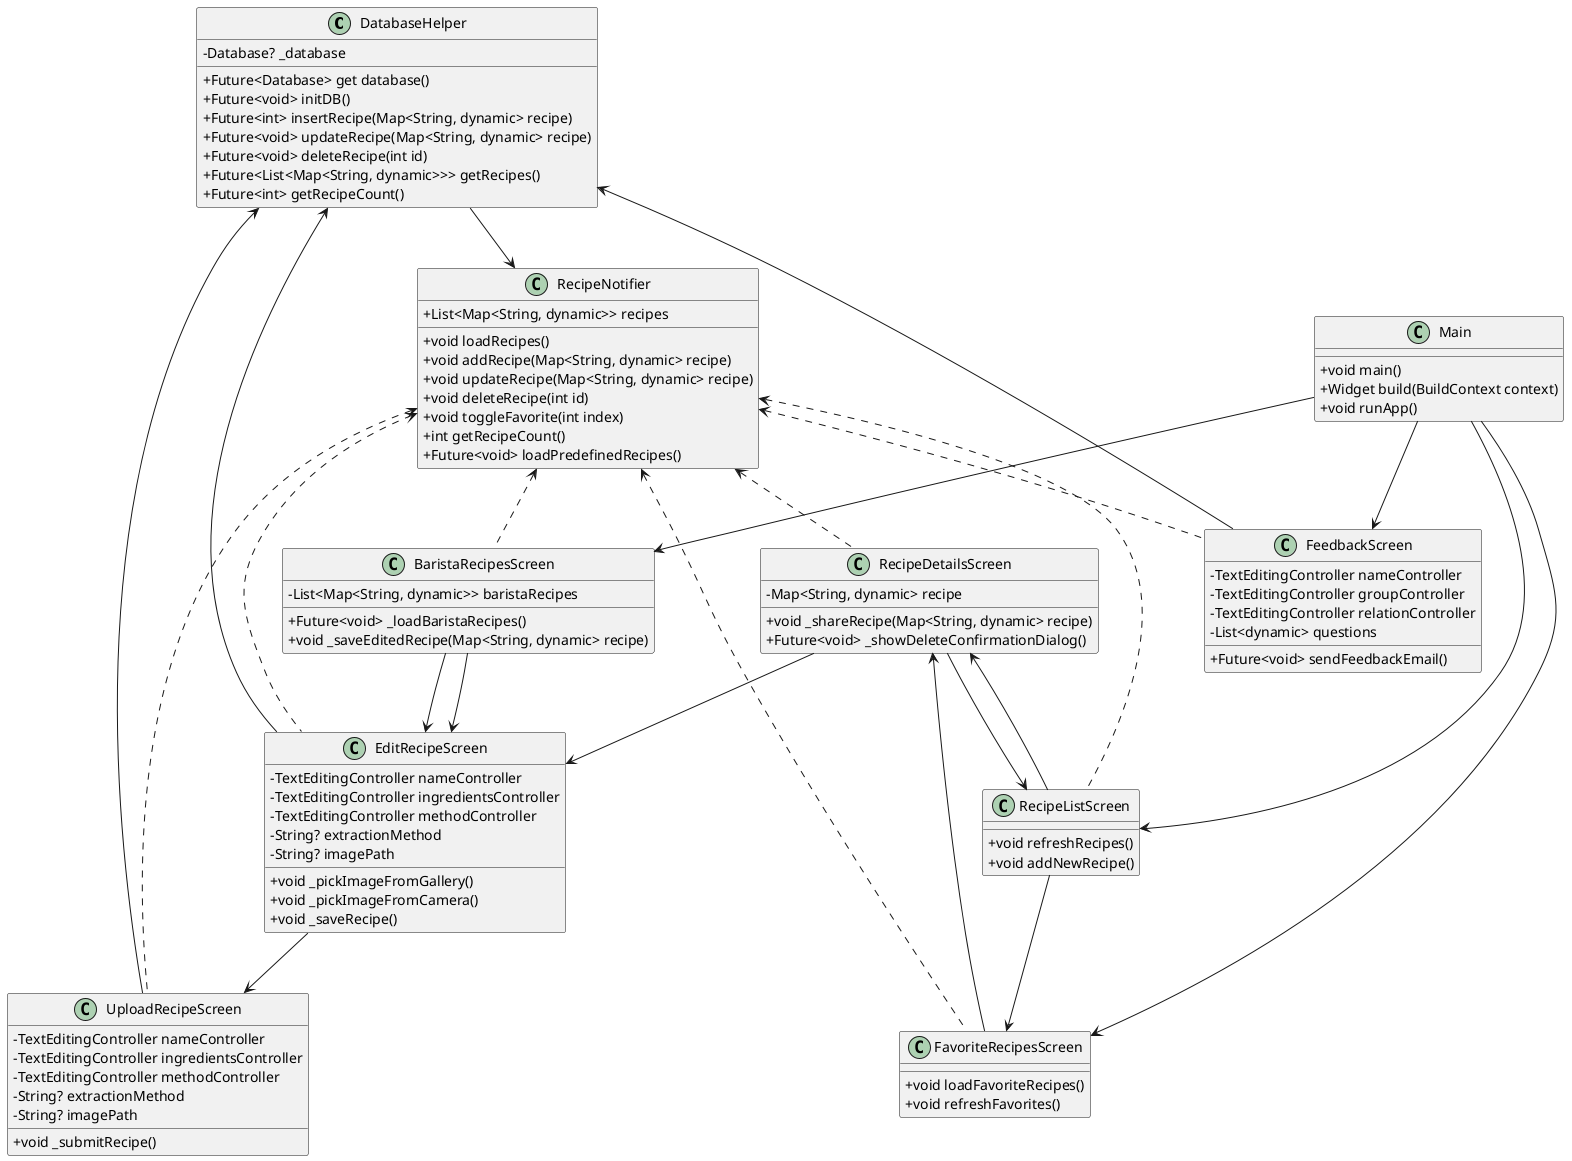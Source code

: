 @startuml

skinparam classAttributeIconSize 0

' Clases de la aplicación
class DatabaseHelper {
    -Database? _database
    +Future<Database> get database()
    +Future<void> initDB()
    +Future<int> insertRecipe(Map<String, dynamic> recipe)
    +Future<void> updateRecipe(Map<String, dynamic> recipe)
    +Future<void> deleteRecipe(int id)
    +Future<List<Map<String, dynamic>>> getRecipes()
    +Future<int> getRecipeCount()
}

class RecipeNotifier {
    +List<Map<String, dynamic>> recipes
    +void loadRecipes()
    +void addRecipe(Map<String, dynamic> recipe)
    +void updateRecipe(Map<String, dynamic> recipe)
    +void deleteRecipe(int id)
    +void toggleFavorite(int index)
    +int getRecipeCount()
    +Future<void> loadPredefinedRecipes()
}

class EditRecipeScreen {
    -TextEditingController nameController
    -TextEditingController ingredientsController
    -TextEditingController methodController
    -String? extractionMethod
    -String? imagePath
    +void _pickImageFromGallery()
    +void _pickImageFromCamera()
    +void _saveRecipe()
}

class UploadRecipeScreen {
    -TextEditingController nameController
    -TextEditingController ingredientsController
    -TextEditingController methodController
    -String? extractionMethod
    -String? imagePath
    +void _submitRecipe()
}

class RecipeDetailsScreen {
    -Map<String, dynamic> recipe
    +void _shareRecipe(Map<String, dynamic> recipe)
    +Future<void> _showDeleteConfirmationDialog()
}

class BaristaRecipesScreen {
    -List<Map<String, dynamic>> baristaRecipes
    +Future<void> _loadBaristaRecipes()
    +void _saveEditedRecipe(Map<String, dynamic> recipe)
}

class RecipeListScreen {
    +void refreshRecipes()
    +void addNewRecipe()
}

class FeedbackScreen {
    -TextEditingController nameController
    -TextEditingController groupController
    -TextEditingController relationController
    -List<dynamic> questions
    +Future<void> sendFeedbackEmail()
}

class FavoriteRecipesScreen {
    +void loadFavoriteRecipes()
    +void refreshFavorites()
}

class Main {
    +void main()
    +Widget build(BuildContext context)
    +void runApp()
}

' Definir relaciones entre clases
RecipeNotifier <.. EditRecipeScreen
RecipeNotifier <.. UploadRecipeScreen
RecipeNotifier <.. RecipeDetailsScreen
RecipeNotifier <.. BaristaRecipesScreen
RecipeNotifier <.. FeedbackScreen
RecipeNotifier <.. FavoriteRecipesScreen
RecipeNotifier <.. RecipeListScreen

DatabaseHelper --> RecipeNotifier
EditRecipeScreen --> DatabaseHelper
UploadRecipeScreen --> DatabaseHelper
BaristaRecipesScreen --> EditRecipeScreen
RecipeListScreen --> RecipeDetailsScreen
FavoriteRecipesScreen --> RecipeDetailsScreen
FeedbackScreen --> DatabaseHelper

' Relación entre pantallas
EditRecipeScreen --> UploadRecipeScreen
BaristaRecipesScreen --> EditRecipeScreen
RecipeDetailsScreen --> EditRecipeScreen
RecipeListScreen --> FavoriteRecipesScreen
RecipeDetailsScreen --> RecipeListScreen

' Relación con Main
Main --> RecipeListScreen
Main --> FavoriteRecipesScreen
Main --> BaristaRecipesScreen
Main --> FeedbackScreen

@enduml
